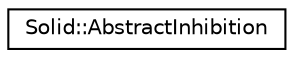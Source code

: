 digraph "Graphical Class Hierarchy"
{
  edge [fontname="Helvetica",fontsize="10",labelfontname="Helvetica",labelfontsize="10"];
  node [fontname="Helvetica",fontsize="10",shape=record];
  rankdir="LR";
  Node0 [label="Solid::AbstractInhibition",height=0.2,width=0.4,color="black", fillcolor="white", style="filled",URL="$classSolid_1_1AbstractInhibition.html",tooltip="Represents an inhibition, allows to stop and start it. "];
}
